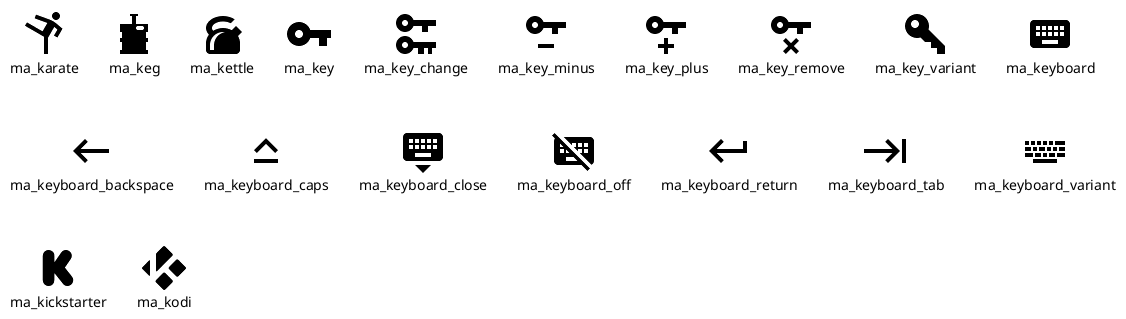 @startuml
!include <material/karate>
!include <material/keg>
!include <material/kettle>
!include <material/key>
!include <material/keyboard>
!include <material/keyboard_backspace>
!include <material/keyboard_caps>
!include <material/keyboard_close>
!include <material/keyboard_off>
!include <material/keyboard_return>
!include <material/keyboard_tab>
!include <material/keyboard_variant>
!include <material/key_change>
!include <material/key_minus>
!include <material/key_plus>
!include <material/key_remove>
!include <material/key_variant>
!include <material/kickstarter>
!include <material/kodi>

listsprites
@enduml
